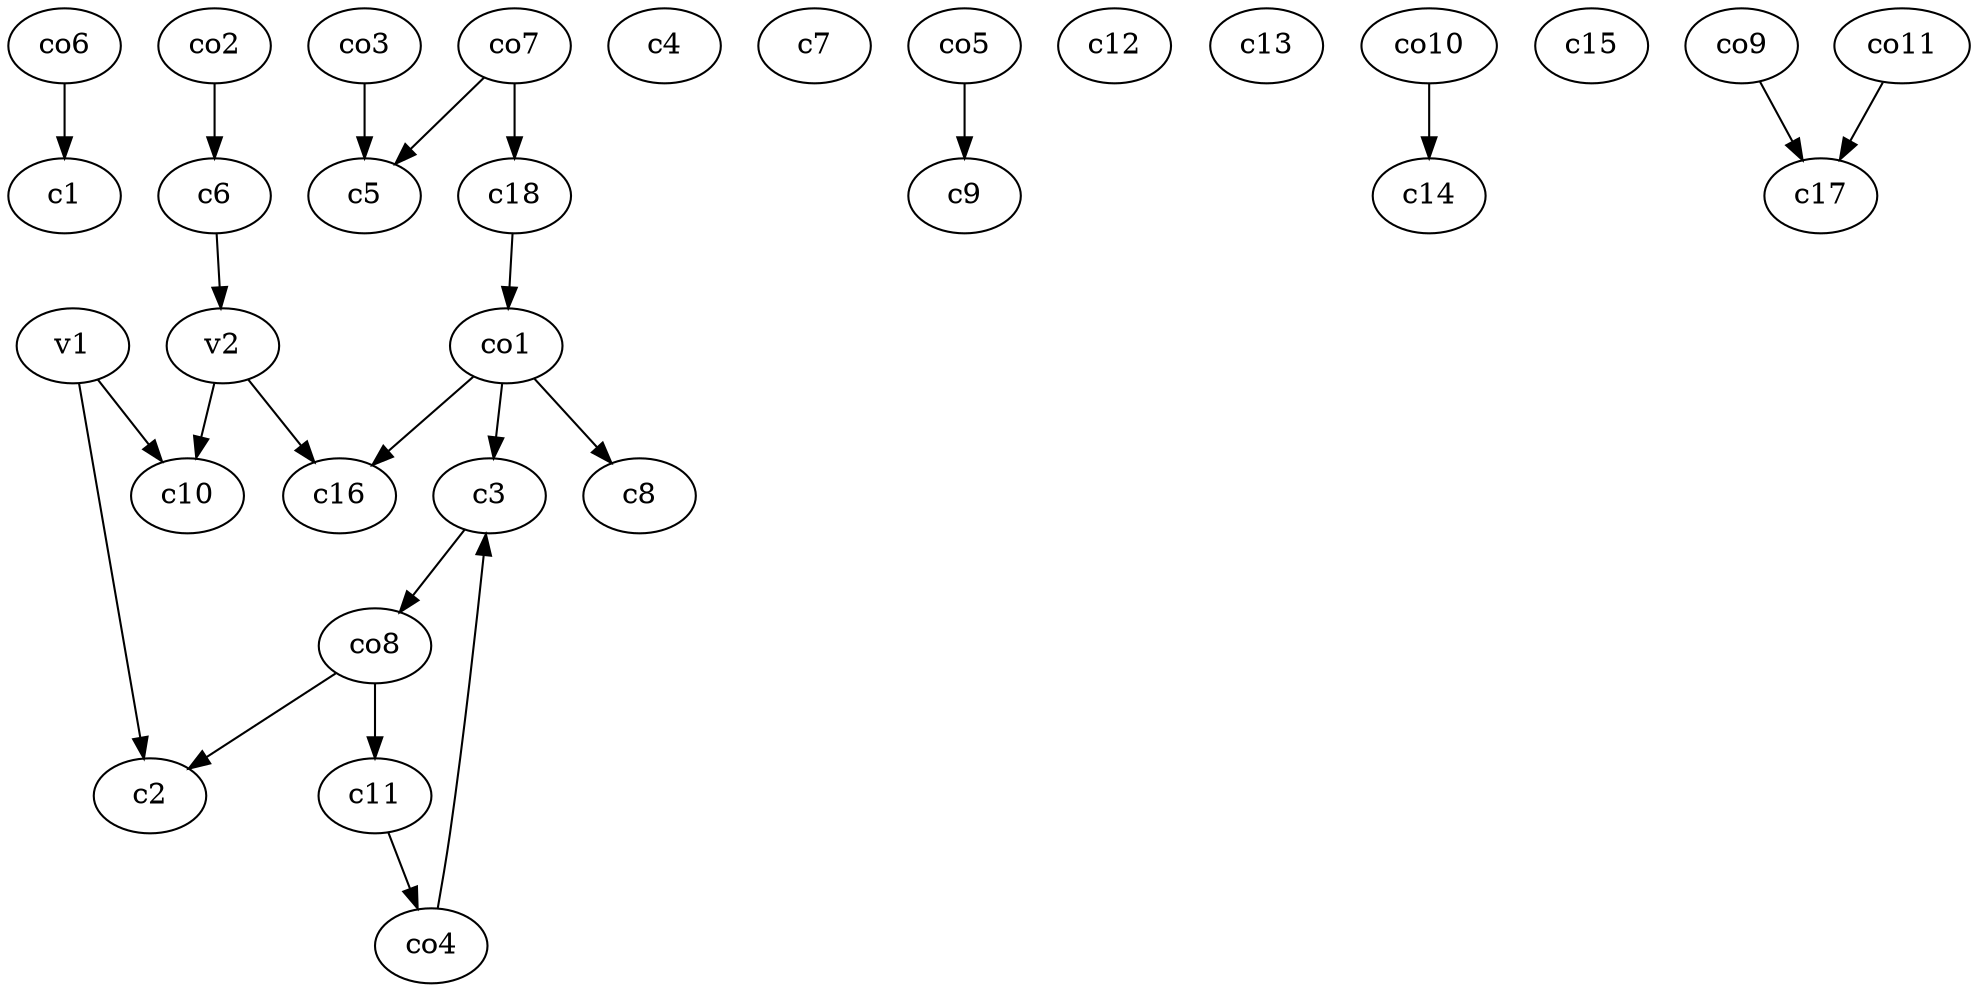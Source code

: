 strict digraph  {
c1;
c2;
c3;
c4;
c5;
c6;
c7;
c8;
c9;
c10;
c11;
c12;
c13;
c14;
c15;
c16;
c17;
c18;
v1;
v2;
co1;
co2;
co3;
co4;
co5;
co6;
co7;
co8;
co9;
co10;
co11;
c3 -> co8  [weight=1];
c6 -> v2  [weight=1];
c11 -> co4  [weight=1];
c18 -> co1  [weight=1];
v1 -> c2  [weight=1];
v1 -> c10  [weight=1];
v2 -> c16  [weight=1];
v2 -> c10  [weight=1];
co1 -> c8  [weight=1];
co1 -> c3  [weight=1];
co1 -> c16  [weight=1];
co2 -> c6  [weight=1];
co3 -> c5  [weight=1];
co4 -> c3  [weight=1];
co5 -> c9  [weight=1];
co6 -> c1  [weight=1];
co7 -> c5  [weight=1];
co7 -> c18  [weight=1];
co8 -> c2  [weight=1];
co8 -> c11  [weight=1];
co9 -> c17  [weight=1];
co10 -> c14  [weight=1];
co11 -> c17  [weight=1];
}
